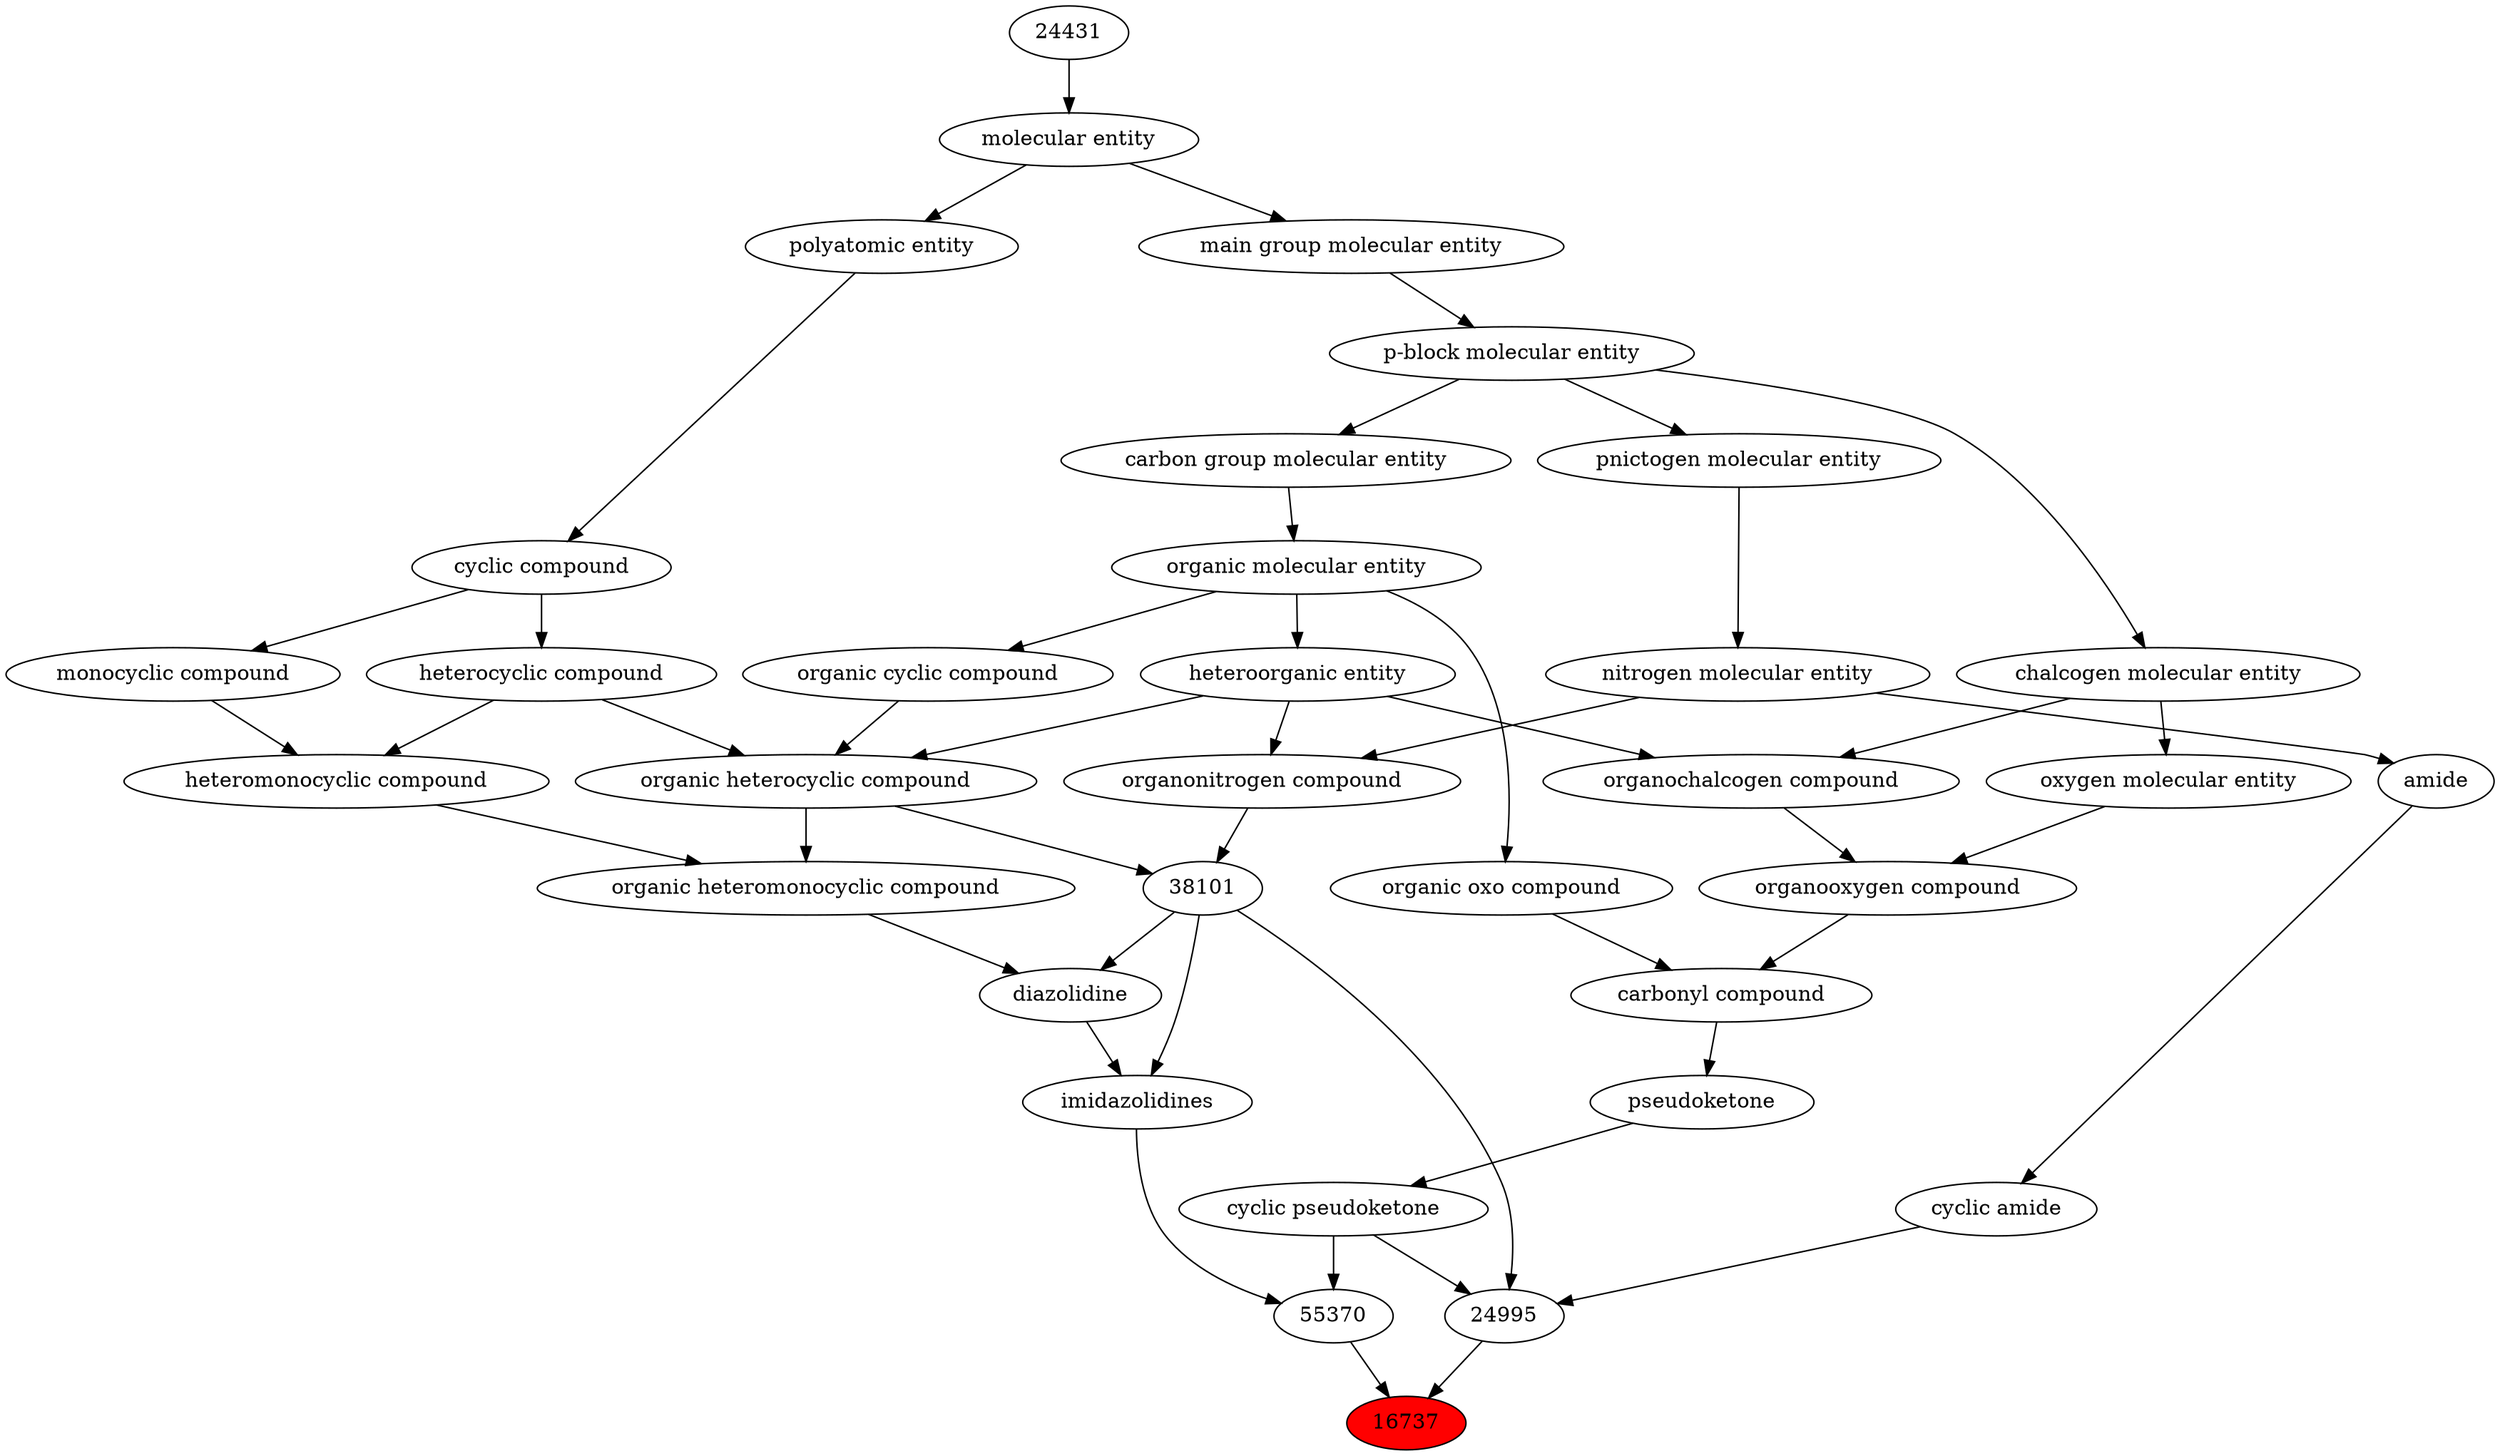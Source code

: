 digraph tree{ 
16737 [label="16737" fillcolor=red style=filled]
24995 -> 16737
55370 -> 16737
24995 [label="24995"]
36588 -> 24995
38101 -> 24995
23443 -> 24995
55370 [label="55370"]
38261 -> 55370
36588 -> 55370
36588 [label="cyclic pseudoketone"]
36585 -> 36588
38101 [label="38101"]
24532 -> 38101
35352 -> 38101
23443 [label="cyclic amide"]
32988 -> 23443
38261 [label="imidazolidines"]
38304 -> 38261
38101 -> 38261
36585 [label="pseudoketone"]
36586 -> 36585
24532 [label="organic heterocyclic compound"]
33285 -> 24532
33832 -> 24532
5686 -> 24532
35352 [label="organonitrogen compound"]
51143 -> 35352
33285 -> 35352
32988 [label="amide"]
51143 -> 32988
38304 [label="diazolidine"]
25693 -> 38304
38101 -> 38304
36586 [label="carbonyl compound"]
36587 -> 36586
36963 -> 36586
33285 [label="heteroorganic entity"]
50860 -> 33285
33832 [label="organic cyclic compound"]
50860 -> 33832
5686 [label="heterocyclic compound"]
33595 -> 5686
51143 [label="nitrogen molecular entity"]
33302 -> 51143
25693 [label="organic heteromonocyclic compound"]
33670 -> 25693
24532 -> 25693
36587 [label="organic oxo compound"]
50860 -> 36587
36963 [label="organooxygen compound"]
36962 -> 36963
25806 -> 36963
50860 [label="organic molecular entity"]
33582 -> 50860
33595 [label="cyclic compound"]
36357 -> 33595
33302 [label="pnictogen molecular entity"]
33675 -> 33302
33670 [label="heteromonocyclic compound"]
5686 -> 33670
33661 -> 33670
36962 [label="organochalcogen compound"]
33285 -> 36962
33304 -> 36962
25806 [label="oxygen molecular entity"]
33304 -> 25806
33582 [label="carbon group molecular entity"]
33675 -> 33582
36357 [label="polyatomic entity"]
23367 -> 36357
33675 [label="p-block molecular entity"]
33579 -> 33675
33661 [label="monocyclic compound"]
33595 -> 33661
33304 [label="chalcogen molecular entity"]
33675 -> 33304
23367 [label="molecular entity"]
24431 -> 23367
33579 [label="main group molecular entity"]
23367 -> 33579
24431 [label="24431"]
}